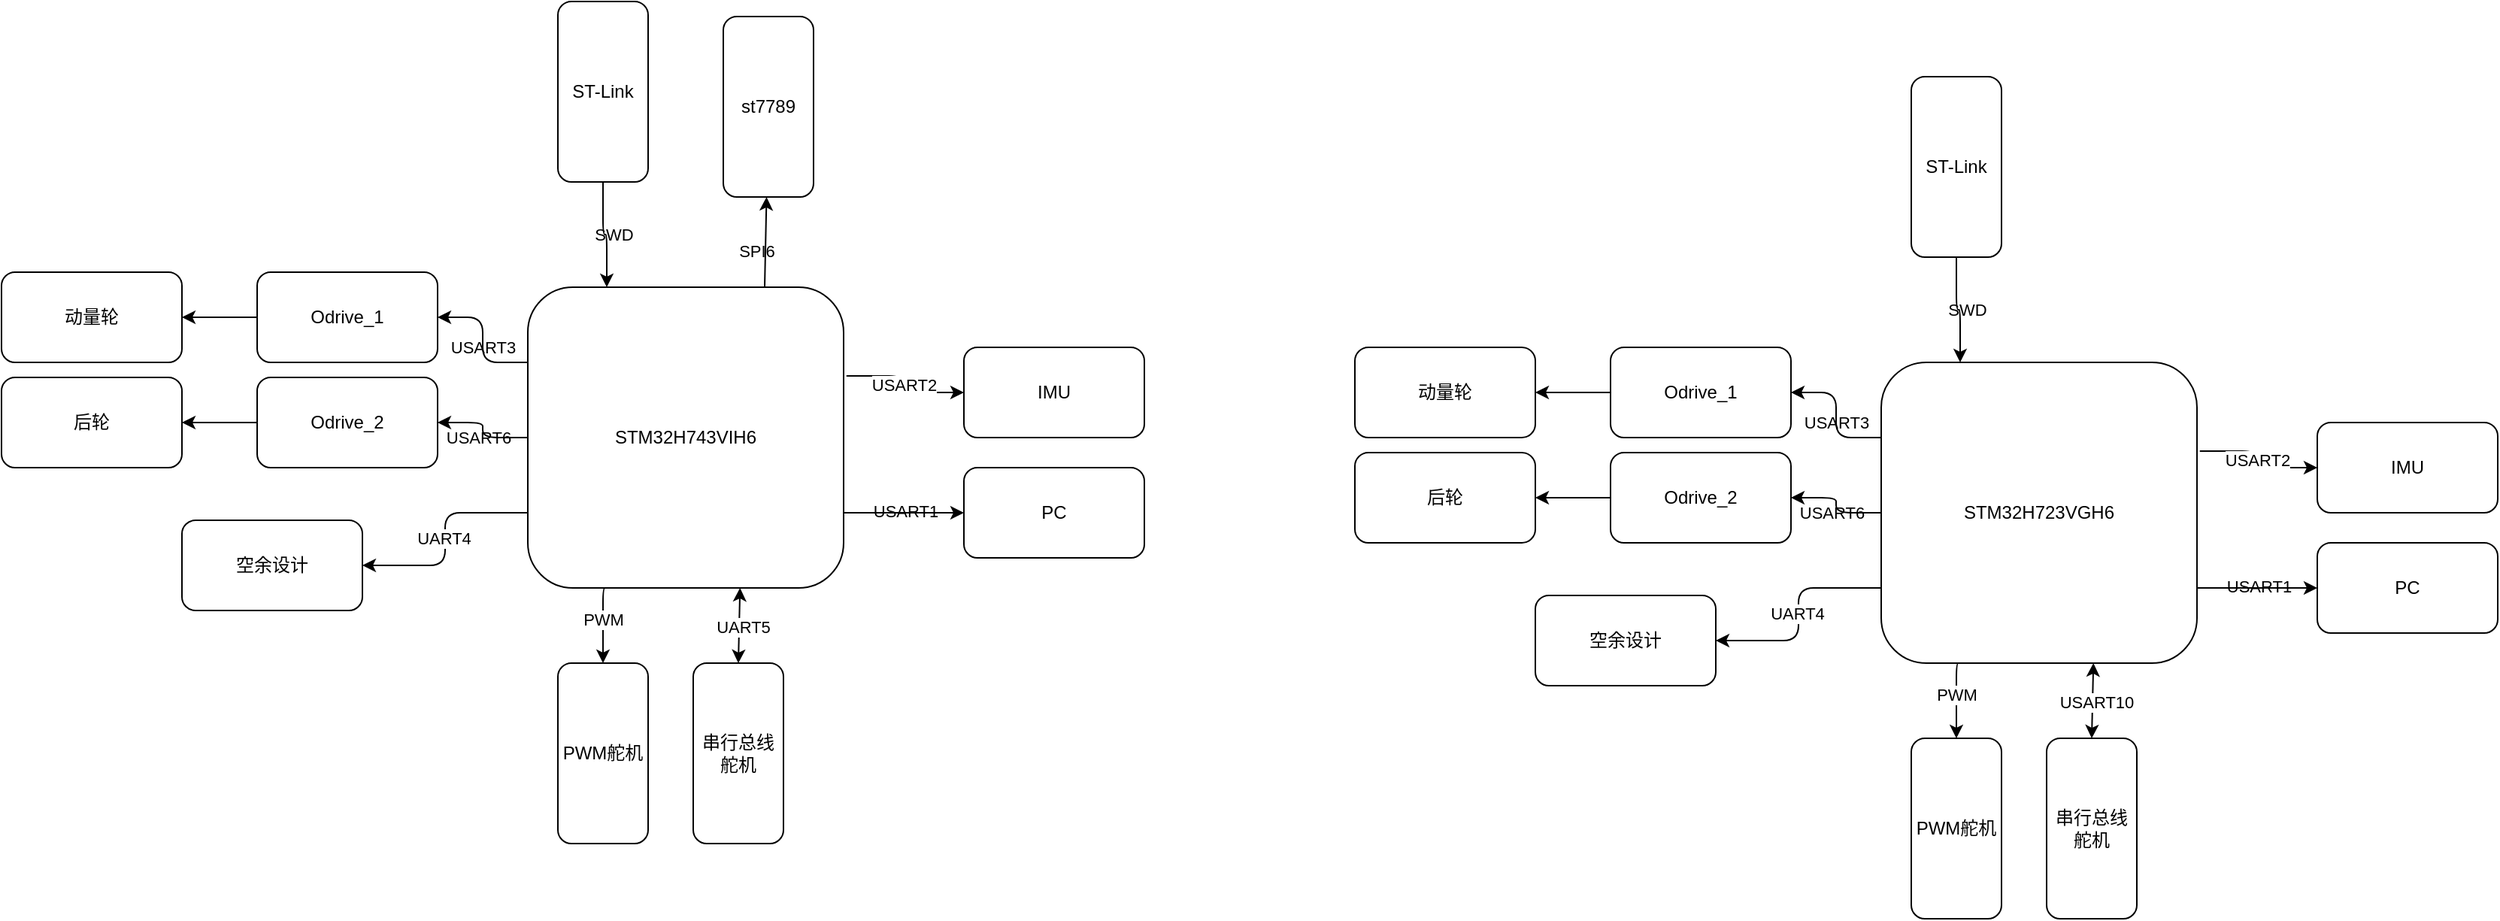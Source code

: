 <mxfile>
    <diagram name="第 1 页" id="TPmMMUc-IZCPkYvwqXmU">
        <mxGraphModel dx="2049" dy="307" grid="1" gridSize="10" guides="1" tooltips="1" connect="1" arrows="1" fold="1" page="1" pageScale="1" pageWidth="827" pageHeight="1169" background="none" math="0" shadow="0">
            <root>
                <mxCell id="0"/>
                <mxCell id="1" parent="0"/>
                <mxCell id="3z_zBzIDBN3P8j9H8YfZ-13" style="edgeStyle=orthogonalEdgeStyle;rounded=1;orthogonalLoop=1;jettySize=auto;html=1;exitX=1;exitY=0.75;exitDx=0;exitDy=0;entryX=0;entryY=0.5;entryDx=0;entryDy=0;labelBackgroundColor=none;fontColor=default;" parent="1" source="3z_zBzIDBN3P8j9H8YfZ-1" target="3z_zBzIDBN3P8j9H8YfZ-8" edge="1">
                    <mxGeometry relative="1" as="geometry"/>
                </mxCell>
                <mxCell id="3z_zBzIDBN3P8j9H8YfZ-14" value="USART1" style="edgeLabel;html=1;align=center;verticalAlign=middle;resizable=0;points=[];rounded=1;labelBackgroundColor=none;" parent="3z_zBzIDBN3P8j9H8YfZ-13" vertex="1" connectable="0">
                    <mxGeometry x="0.026" y="1" relative="1" as="geometry">
                        <mxPoint as="offset"/>
                    </mxGeometry>
                </mxCell>
                <mxCell id="3z_zBzIDBN3P8j9H8YfZ-18" style="edgeStyle=orthogonalEdgeStyle;rounded=1;orthogonalLoop=1;jettySize=auto;html=1;entryX=1;entryY=0.5;entryDx=0;entryDy=0;labelBackgroundColor=none;fontColor=default;" parent="1" source="3z_zBzIDBN3P8j9H8YfZ-1" target="3z_zBzIDBN3P8j9H8YfZ-7" edge="1">
                    <mxGeometry relative="1" as="geometry"/>
                </mxCell>
                <mxCell id="3z_zBzIDBN3P8j9H8YfZ-26" value="USART6" style="edgeLabel;html=1;align=center;verticalAlign=middle;resizable=0;points=[];rounded=1;labelBackgroundColor=none;" parent="3z_zBzIDBN3P8j9H8YfZ-18" vertex="1" connectable="0">
                    <mxGeometry x="-0.122" y="3" relative="1" as="geometry">
                        <mxPoint as="offset"/>
                    </mxGeometry>
                </mxCell>
                <mxCell id="VZ7E9wJq-n9Z-PnqmB4b-10" style="edgeStyle=orthogonalEdgeStyle;rounded=1;orthogonalLoop=1;jettySize=auto;html=1;exitX=0.25;exitY=1;exitDx=0;exitDy=0;curved=0;" parent="1" source="3z_zBzIDBN3P8j9H8YfZ-1" target="8" edge="1">
                    <mxGeometry relative="1" as="geometry">
                        <Array as="points">
                            <mxPoint x="330" y="570"/>
                        </Array>
                    </mxGeometry>
                </mxCell>
                <mxCell id="VZ7E9wJq-n9Z-PnqmB4b-11" value="PWM" style="edgeLabel;html=1;align=center;verticalAlign=middle;resizable=0;points=[];rounded=1;" parent="VZ7E9wJq-n9Z-PnqmB4b-10" vertex="1" connectable="0">
                    <mxGeometry x="-0.117" relative="1" as="geometry">
                        <mxPoint as="offset"/>
                    </mxGeometry>
                </mxCell>
                <mxCell id="VZ7E9wJq-n9Z-PnqmB4b-12" style="edgeStyle=orthogonalEdgeStyle;rounded=1;orthogonalLoop=1;jettySize=auto;html=1;exitX=0;exitY=0.75;exitDx=0;exitDy=0;" parent="1" source="3z_zBzIDBN3P8j9H8YfZ-1" target="VZ7E9wJq-n9Z-PnqmB4b-13" edge="1">
                    <mxGeometry relative="1" as="geometry">
                        <mxPoint x="210" y="540" as="targetPoint"/>
                    </mxGeometry>
                </mxCell>
                <mxCell id="VZ7E9wJq-n9Z-PnqmB4b-14" value="UART4" style="edgeLabel;html=1;align=center;verticalAlign=middle;resizable=0;points=[];rounded=1;" parent="VZ7E9wJq-n9Z-PnqmB4b-12" vertex="1" connectable="0">
                    <mxGeometry x="-0.015" y="-1" relative="1" as="geometry">
                        <mxPoint as="offset"/>
                    </mxGeometry>
                </mxCell>
                <mxCell id="3z_zBzIDBN3P8j9H8YfZ-1" value="STM32H723VGH6" style="rounded=1;whiteSpace=wrap;html=1;labelBackgroundColor=none;" parent="1" vertex="1">
                    <mxGeometry x="280" y="370" width="210" height="200" as="geometry"/>
                </mxCell>
                <mxCell id="3z_zBzIDBN3P8j9H8YfZ-27" style="edgeStyle=orthogonalEdgeStyle;rounded=1;orthogonalLoop=1;jettySize=auto;html=1;labelBackgroundColor=none;fontColor=default;" parent="1" source="3z_zBzIDBN3P8j9H8YfZ-6" target="3z_zBzIDBN3P8j9H8YfZ-28" edge="1">
                    <mxGeometry relative="1" as="geometry">
                        <mxPoint x="40" y="390" as="targetPoint"/>
                    </mxGeometry>
                </mxCell>
                <mxCell id="3z_zBzIDBN3P8j9H8YfZ-6" value="Odrive_1" style="rounded=1;whiteSpace=wrap;html=1;labelBackgroundColor=none;" parent="1" vertex="1">
                    <mxGeometry x="100" y="360" width="120" height="60" as="geometry"/>
                </mxCell>
                <mxCell id="3z_zBzIDBN3P8j9H8YfZ-32" value="" style="edgeStyle=orthogonalEdgeStyle;rounded=1;orthogonalLoop=1;jettySize=auto;html=1;labelBackgroundColor=none;fontColor=default;" parent="1" source="3z_zBzIDBN3P8j9H8YfZ-7" target="3z_zBzIDBN3P8j9H8YfZ-31" edge="1">
                    <mxGeometry relative="1" as="geometry"/>
                </mxCell>
                <mxCell id="3z_zBzIDBN3P8j9H8YfZ-7" value="Odrive_2" style="rounded=1;whiteSpace=wrap;html=1;labelBackgroundColor=none;" parent="1" vertex="1">
                    <mxGeometry x="100" y="430" width="120" height="60" as="geometry"/>
                </mxCell>
                <mxCell id="3z_zBzIDBN3P8j9H8YfZ-8" value="PC" style="rounded=1;whiteSpace=wrap;html=1;labelBackgroundColor=none;" parent="1" vertex="1">
                    <mxGeometry x="570" y="490" width="120" height="60" as="geometry"/>
                </mxCell>
                <mxCell id="3z_zBzIDBN3P8j9H8YfZ-9" value="串行总线舵机" style="rounded=1;whiteSpace=wrap;html=1;direction=south;labelBackgroundColor=none;" parent="1" vertex="1">
                    <mxGeometry x="390" y="620" width="60" height="120" as="geometry"/>
                </mxCell>
                <mxCell id="3z_zBzIDBN3P8j9H8YfZ-23" style="edgeStyle=orthogonalEdgeStyle;rounded=1;orthogonalLoop=1;jettySize=auto;html=1;exitX=1;exitY=0.5;exitDx=0;exitDy=0;entryX=0.25;entryY=0;entryDx=0;entryDy=0;labelBackgroundColor=none;fontColor=default;" parent="1" source="3z_zBzIDBN3P8j9H8YfZ-11" target="3z_zBzIDBN3P8j9H8YfZ-1" edge="1">
                    <mxGeometry relative="1" as="geometry"/>
                </mxCell>
                <mxCell id="3z_zBzIDBN3P8j9H8YfZ-24" value="SWD" style="edgeLabel;html=1;align=center;verticalAlign=middle;resizable=0;points=[];rounded=1;labelBackgroundColor=none;" parent="3z_zBzIDBN3P8j9H8YfZ-23" vertex="1" connectable="0">
                    <mxGeometry x="0.039" y="4" relative="1" as="geometry">
                        <mxPoint as="offset"/>
                    </mxGeometry>
                </mxCell>
                <mxCell id="3z_zBzIDBN3P8j9H8YfZ-11" value="ST-Link" style="rounded=1;whiteSpace=wrap;html=1;direction=south;labelBackgroundColor=none;" parent="1" vertex="1">
                    <mxGeometry x="300" y="180" width="60" height="120" as="geometry"/>
                </mxCell>
                <mxCell id="3z_zBzIDBN3P8j9H8YfZ-17" style="edgeStyle=orthogonalEdgeStyle;rounded=1;orthogonalLoop=1;jettySize=auto;html=1;entryX=1;entryY=0.5;entryDx=0;entryDy=0;exitX=0;exitY=0.25;exitDx=0;exitDy=0;labelBackgroundColor=none;fontColor=default;" parent="1" source="3z_zBzIDBN3P8j9H8YfZ-1" target="3z_zBzIDBN3P8j9H8YfZ-6" edge="1">
                    <mxGeometry relative="1" as="geometry">
                        <Array as="points"/>
                    </mxGeometry>
                </mxCell>
                <mxCell id="3z_zBzIDBN3P8j9H8YfZ-25" value="USART3" style="edgeLabel;html=1;align=center;verticalAlign=middle;resizable=0;points=[];rounded=1;labelBackgroundColor=none;" parent="3z_zBzIDBN3P8j9H8YfZ-17" vertex="1" connectable="0">
                    <mxGeometry x="-0.106" relative="1" as="geometry">
                        <mxPoint as="offset"/>
                    </mxGeometry>
                </mxCell>
                <mxCell id="3z_zBzIDBN3P8j9H8YfZ-28" value="动量轮" style="rounded=1;whiteSpace=wrap;html=1;labelBackgroundColor=none;" parent="1" vertex="1">
                    <mxGeometry x="-70" y="360" width="120" height="60" as="geometry"/>
                </mxCell>
                <mxCell id="3z_zBzIDBN3P8j9H8YfZ-31" value="后轮" style="whiteSpace=wrap;html=1;rounded=1;labelBackgroundColor=none;" parent="1" vertex="1">
                    <mxGeometry x="-70" y="430" width="120" height="60" as="geometry"/>
                </mxCell>
                <mxCell id="Cqs0RtnK0cc1aJhxUdd1-5" value="" style="endArrow=classic;startArrow=classic;html=1;rounded=1;exitX=0;exitY=0.5;exitDx=0;exitDy=0;entryX=0.672;entryY=1;entryDx=0;entryDy=0;entryPerimeter=0;" parent="1" source="3z_zBzIDBN3P8j9H8YfZ-9" target="3z_zBzIDBN3P8j9H8YfZ-1" edge="1">
                    <mxGeometry width="50" height="50" relative="1" as="geometry">
                        <mxPoint x="380" y="620" as="sourcePoint"/>
                        <mxPoint x="430" y="570" as="targetPoint"/>
                    </mxGeometry>
                </mxCell>
                <mxCell id="Cqs0RtnK0cc1aJhxUdd1-6" value="USART10" style="edgeLabel;html=1;align=center;verticalAlign=middle;resizable=0;points=[];rounded=1;" parent="Cqs0RtnK0cc1aJhxUdd1-5" vertex="1" connectable="0">
                    <mxGeometry x="-0.027" y="-2" relative="1" as="geometry">
                        <mxPoint as="offset"/>
                    </mxGeometry>
                </mxCell>
                <mxCell id="5" value="IMU" style="rounded=1;whiteSpace=wrap;html=1;direction=east;labelBackgroundColor=none;" parent="1" vertex="1">
                    <mxGeometry x="570" y="410" width="120" height="60" as="geometry"/>
                </mxCell>
                <mxCell id="6" style="edgeStyle=orthogonalEdgeStyle;rounded=1;orthogonalLoop=1;jettySize=auto;html=1;exitX=1.009;exitY=0.295;exitDx=0;exitDy=0;entryX=0;entryY=0.5;entryDx=0;entryDy=0;exitPerimeter=0;" parent="1" source="3z_zBzIDBN3P8j9H8YfZ-1" target="5" edge="1">
                    <mxGeometry relative="1" as="geometry">
                        <mxPoint x="660.66" y="340" as="sourcePoint"/>
                    </mxGeometry>
                </mxCell>
                <mxCell id="7" value="USART2" style="edgeLabel;html=1;align=center;verticalAlign=middle;resizable=0;points=[];rounded=1;" parent="6" vertex="1" connectable="0">
                    <mxGeometry x="-0.022" relative="1" as="geometry">
                        <mxPoint as="offset"/>
                    </mxGeometry>
                </mxCell>
                <mxCell id="8" value="PWM舵机" style="rounded=1;whiteSpace=wrap;html=1;direction=south;labelBackgroundColor=none;" parent="1" vertex="1">
                    <mxGeometry x="300" y="620" width="60" height="120" as="geometry"/>
                </mxCell>
                <mxCell id="VZ7E9wJq-n9Z-PnqmB4b-13" value="空余设计" style="rounded=1;whiteSpace=wrap;html=1;" parent="1" vertex="1">
                    <mxGeometry x="50" y="525" width="120" height="60" as="geometry"/>
                </mxCell>
                <mxCell id="9" style="edgeStyle=orthogonalEdgeStyle;rounded=1;orthogonalLoop=1;jettySize=auto;html=1;exitX=1;exitY=0.75;exitDx=0;exitDy=0;entryX=0;entryY=0.5;entryDx=0;entryDy=0;labelBackgroundColor=none;fontColor=default;" edge="1" parent="1" source="17" target="22">
                    <mxGeometry relative="1" as="geometry"/>
                </mxCell>
                <mxCell id="10" value="USART1" style="edgeLabel;html=1;align=center;verticalAlign=middle;resizable=0;points=[];rounded=1;labelBackgroundColor=none;" vertex="1" connectable="0" parent="9">
                    <mxGeometry x="0.026" y="1" relative="1" as="geometry">
                        <mxPoint as="offset"/>
                    </mxGeometry>
                </mxCell>
                <mxCell id="11" style="edgeStyle=orthogonalEdgeStyle;rounded=1;orthogonalLoop=1;jettySize=auto;html=1;entryX=1;entryY=0.5;entryDx=0;entryDy=0;labelBackgroundColor=none;fontColor=default;" edge="1" parent="1" source="17" target="21">
                    <mxGeometry relative="1" as="geometry"/>
                </mxCell>
                <mxCell id="12" value="USART6" style="edgeLabel;html=1;align=center;verticalAlign=middle;resizable=0;points=[];rounded=1;labelBackgroundColor=none;" vertex="1" connectable="0" parent="11">
                    <mxGeometry x="-0.122" y="3" relative="1" as="geometry">
                        <mxPoint as="offset"/>
                    </mxGeometry>
                </mxCell>
                <mxCell id="13" style="edgeStyle=orthogonalEdgeStyle;rounded=1;orthogonalLoop=1;jettySize=auto;html=1;exitX=0.25;exitY=1;exitDx=0;exitDy=0;curved=0;" edge="1" parent="1" source="17" target="36">
                    <mxGeometry relative="1" as="geometry">
                        <Array as="points">
                            <mxPoint x="-570" y="520"/>
                        </Array>
                    </mxGeometry>
                </mxCell>
                <mxCell id="14" value="PWM" style="edgeLabel;html=1;align=center;verticalAlign=middle;resizable=0;points=[];rounded=1;" vertex="1" connectable="0" parent="13">
                    <mxGeometry x="-0.117" relative="1" as="geometry">
                        <mxPoint as="offset"/>
                    </mxGeometry>
                </mxCell>
                <mxCell id="15" style="edgeStyle=orthogonalEdgeStyle;rounded=1;orthogonalLoop=1;jettySize=auto;html=1;exitX=0;exitY=0.75;exitDx=0;exitDy=0;" edge="1" parent="1" source="17" target="37">
                    <mxGeometry relative="1" as="geometry">
                        <mxPoint x="-690" y="490" as="targetPoint"/>
                    </mxGeometry>
                </mxCell>
                <mxCell id="16" value="UART4" style="edgeLabel;html=1;align=center;verticalAlign=middle;resizable=0;points=[];rounded=1;" vertex="1" connectable="0" parent="15">
                    <mxGeometry x="-0.015" y="-1" relative="1" as="geometry">
                        <mxPoint as="offset"/>
                    </mxGeometry>
                </mxCell>
                <mxCell id="38" style="edgeStyle=none;html=1;exitX=0.75;exitY=0;exitDx=0;exitDy=0;" edge="1" parent="1" source="17" target="39">
                    <mxGeometry relative="1" as="geometry">
                        <mxPoint x="-461.941" y="260" as="targetPoint"/>
                    </mxGeometry>
                </mxCell>
                <mxCell id="17" value="STM32H743VIH6" style="rounded=1;whiteSpace=wrap;html=1;labelBackgroundColor=none;" vertex="1" parent="1">
                    <mxGeometry x="-620" y="320" width="210" height="200" as="geometry"/>
                </mxCell>
                <mxCell id="18" style="edgeStyle=orthogonalEdgeStyle;rounded=1;orthogonalLoop=1;jettySize=auto;html=1;labelBackgroundColor=none;fontColor=default;" edge="1" parent="1" source="19" target="29">
                    <mxGeometry relative="1" as="geometry">
                        <mxPoint x="-860" y="340" as="targetPoint"/>
                    </mxGeometry>
                </mxCell>
                <mxCell id="19" value="Odrive_1" style="rounded=1;whiteSpace=wrap;html=1;labelBackgroundColor=none;" vertex="1" parent="1">
                    <mxGeometry x="-800" y="310" width="120" height="60" as="geometry"/>
                </mxCell>
                <mxCell id="20" value="" style="edgeStyle=orthogonalEdgeStyle;rounded=1;orthogonalLoop=1;jettySize=auto;html=1;labelBackgroundColor=none;fontColor=default;" edge="1" parent="1" source="21" target="30">
                    <mxGeometry relative="1" as="geometry"/>
                </mxCell>
                <mxCell id="21" value="Odrive_2" style="rounded=1;whiteSpace=wrap;html=1;labelBackgroundColor=none;" vertex="1" parent="1">
                    <mxGeometry x="-800" y="380" width="120" height="60" as="geometry"/>
                </mxCell>
                <mxCell id="22" value="PC" style="rounded=1;whiteSpace=wrap;html=1;labelBackgroundColor=none;" vertex="1" parent="1">
                    <mxGeometry x="-330" y="440" width="120" height="60" as="geometry"/>
                </mxCell>
                <mxCell id="23" value="串行总线舵机" style="rounded=1;whiteSpace=wrap;html=1;direction=south;labelBackgroundColor=none;" vertex="1" parent="1">
                    <mxGeometry x="-510" y="570" width="60" height="120" as="geometry"/>
                </mxCell>
                <mxCell id="24" style="edgeStyle=orthogonalEdgeStyle;rounded=1;orthogonalLoop=1;jettySize=auto;html=1;exitX=1;exitY=0.5;exitDx=0;exitDy=0;entryX=0.25;entryY=0;entryDx=0;entryDy=0;labelBackgroundColor=none;fontColor=default;" edge="1" parent="1" source="26" target="17">
                    <mxGeometry relative="1" as="geometry"/>
                </mxCell>
                <mxCell id="25" value="SWD" style="edgeLabel;html=1;align=center;verticalAlign=middle;resizable=0;points=[];rounded=1;labelBackgroundColor=none;" vertex="1" connectable="0" parent="24">
                    <mxGeometry x="0.039" y="4" relative="1" as="geometry">
                        <mxPoint as="offset"/>
                    </mxGeometry>
                </mxCell>
                <mxCell id="26" value="ST-Link" style="rounded=1;whiteSpace=wrap;html=1;direction=south;labelBackgroundColor=none;" vertex="1" parent="1">
                    <mxGeometry x="-600" y="130" width="60" height="120" as="geometry"/>
                </mxCell>
                <mxCell id="27" style="edgeStyle=orthogonalEdgeStyle;rounded=1;orthogonalLoop=1;jettySize=auto;html=1;entryX=1;entryY=0.5;entryDx=0;entryDy=0;exitX=0;exitY=0.25;exitDx=0;exitDy=0;labelBackgroundColor=none;fontColor=default;" edge="1" parent="1" source="17" target="19">
                    <mxGeometry relative="1" as="geometry">
                        <Array as="points"/>
                    </mxGeometry>
                </mxCell>
                <mxCell id="28" value="USART3" style="edgeLabel;html=1;align=center;verticalAlign=middle;resizable=0;points=[];rounded=1;labelBackgroundColor=none;" vertex="1" connectable="0" parent="27">
                    <mxGeometry x="-0.106" relative="1" as="geometry">
                        <mxPoint as="offset"/>
                    </mxGeometry>
                </mxCell>
                <mxCell id="29" value="动量轮" style="rounded=1;whiteSpace=wrap;html=1;labelBackgroundColor=none;" vertex="1" parent="1">
                    <mxGeometry x="-970" y="310" width="120" height="60" as="geometry"/>
                </mxCell>
                <mxCell id="30" value="后轮" style="whiteSpace=wrap;html=1;rounded=1;labelBackgroundColor=none;" vertex="1" parent="1">
                    <mxGeometry x="-970" y="380" width="120" height="60" as="geometry"/>
                </mxCell>
                <mxCell id="31" value="" style="endArrow=classic;startArrow=classic;html=1;rounded=1;exitX=0;exitY=0.5;exitDx=0;exitDy=0;entryX=0.672;entryY=1;entryDx=0;entryDy=0;entryPerimeter=0;" edge="1" parent="1" source="23" target="17">
                    <mxGeometry width="50" height="50" relative="1" as="geometry">
                        <mxPoint x="-520" y="570" as="sourcePoint"/>
                        <mxPoint x="-470" y="520" as="targetPoint"/>
                    </mxGeometry>
                </mxCell>
                <mxCell id="32" value="UART5" style="edgeLabel;html=1;align=center;verticalAlign=middle;resizable=0;points=[];rounded=1;" vertex="1" connectable="0" parent="31">
                    <mxGeometry x="-0.027" y="-2" relative="1" as="geometry">
                        <mxPoint as="offset"/>
                    </mxGeometry>
                </mxCell>
                <mxCell id="33" value="IMU" style="rounded=1;whiteSpace=wrap;html=1;direction=east;labelBackgroundColor=none;" vertex="1" parent="1">
                    <mxGeometry x="-330" y="360" width="120" height="60" as="geometry"/>
                </mxCell>
                <mxCell id="34" style="edgeStyle=orthogonalEdgeStyle;rounded=1;orthogonalLoop=1;jettySize=auto;html=1;exitX=1.009;exitY=0.295;exitDx=0;exitDy=0;entryX=0;entryY=0.5;entryDx=0;entryDy=0;exitPerimeter=0;" edge="1" parent="1" source="17" target="33">
                    <mxGeometry relative="1" as="geometry">
                        <mxPoint x="-239.34" y="290" as="sourcePoint"/>
                    </mxGeometry>
                </mxCell>
                <mxCell id="35" value="USART2" style="edgeLabel;html=1;align=center;verticalAlign=middle;resizable=0;points=[];rounded=1;" vertex="1" connectable="0" parent="34">
                    <mxGeometry x="-0.022" relative="1" as="geometry">
                        <mxPoint as="offset"/>
                    </mxGeometry>
                </mxCell>
                <mxCell id="36" value="PWM舵机" style="rounded=1;whiteSpace=wrap;html=1;direction=south;labelBackgroundColor=none;" vertex="1" parent="1">
                    <mxGeometry x="-600" y="570" width="60" height="120" as="geometry"/>
                </mxCell>
                <mxCell id="37" value="空余设计" style="rounded=1;whiteSpace=wrap;html=1;" vertex="1" parent="1">
                    <mxGeometry x="-850" y="475" width="120" height="60" as="geometry"/>
                </mxCell>
                <mxCell id="39" value="st7789" style="rounded=1;whiteSpace=wrap;html=1;direction=south;" vertex="1" parent="1">
                    <mxGeometry x="-490.001" y="140" width="60" height="120" as="geometry"/>
                </mxCell>
                <mxCell id="40" value="SPI6" style="edgeLabel;html=1;align=center;verticalAlign=middle;resizable=0;points=[];rounded=1;labelBackgroundColor=none;" vertex="1" connectable="0" parent="1">
                    <mxGeometry x="-459.997" y="289.996" as="geometry">
                        <mxPoint x="-8" y="6" as="offset"/>
                    </mxGeometry>
                </mxCell>
            </root>
        </mxGraphModel>
    </diagram>
</mxfile>